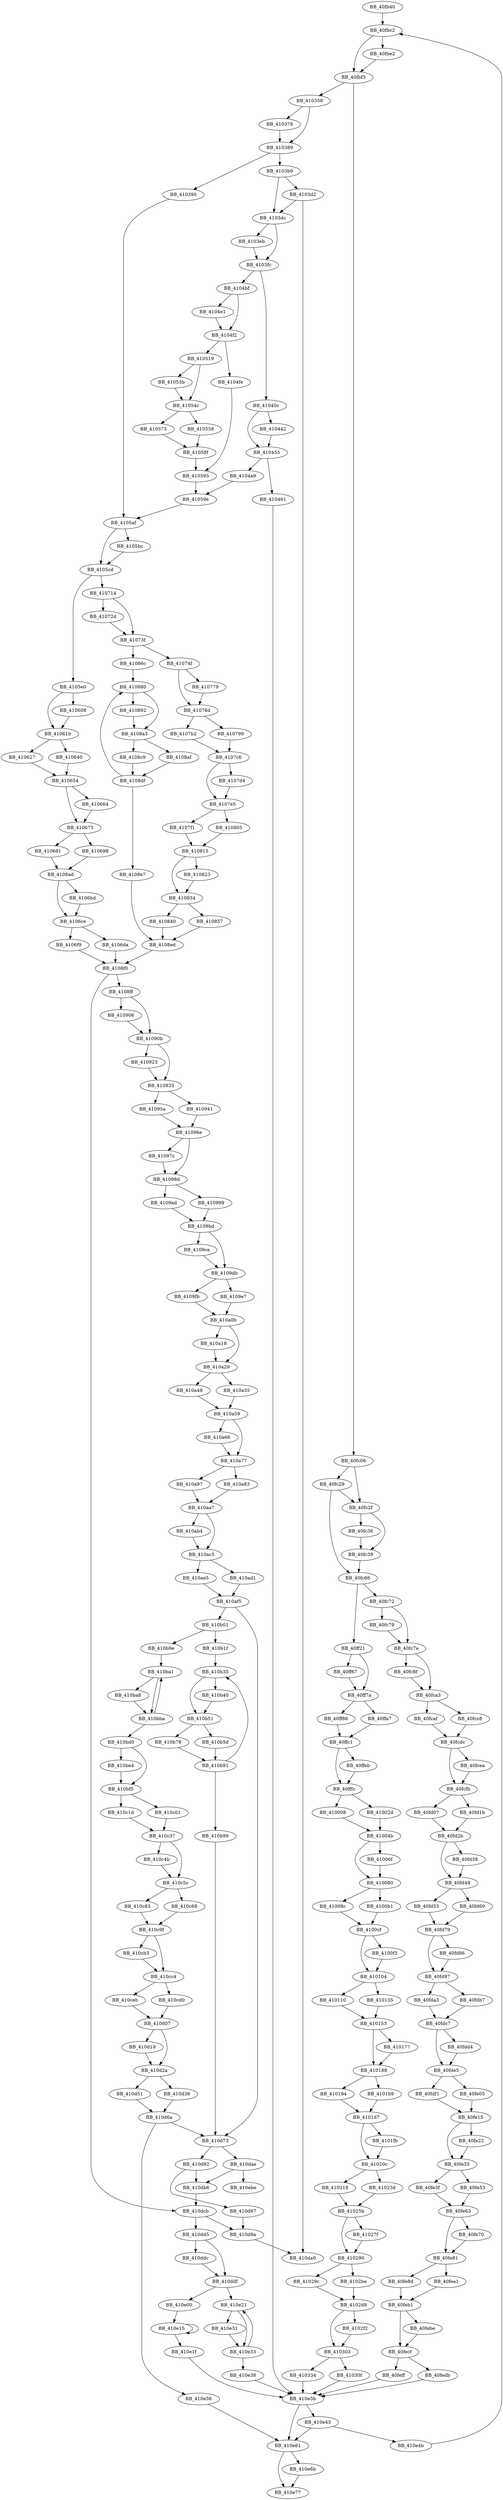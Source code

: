 DiGraph sub_40FB40{
BB_40fb40->BB_40fbc2
BB_40fbc2->BB_40fbe2
BB_40fbc2->BB_40fbf3
BB_40fbe2->BB_40fbf3
BB_40fbf3->BB_40fc06
BB_40fbf3->BB_410358
BB_40fc06->BB_40fc29
BB_40fc06->BB_40fc2f
BB_40fc29->BB_40fc2f
BB_40fc29->BB_40fc66
BB_40fc2f->BB_40fc36
BB_40fc2f->BB_40fc39
BB_40fc36->BB_40fc39
BB_40fc39->BB_40fc66
BB_40fc66->BB_40fc72
BB_40fc66->BB_40ff21
BB_40fc72->BB_40fc79
BB_40fc72->BB_40fc7e
BB_40fc79->BB_40fc7e
BB_40fc7e->BB_40fc8f
BB_40fc7e->BB_40fca3
BB_40fc8f->BB_40fca3
BB_40fca3->BB_40fcaf
BB_40fca3->BB_40fcc8
BB_40fcaf->BB_40fcdc
BB_40fcc8->BB_40fcdc
BB_40fcdc->BB_40fcea
BB_40fcdc->BB_40fcfb
BB_40fcea->BB_40fcfb
BB_40fcfb->BB_40fd07
BB_40fcfb->BB_40fd1b
BB_40fd07->BB_40fd2b
BB_40fd1b->BB_40fd2b
BB_40fd2b->BB_40fd38
BB_40fd2b->BB_40fd49
BB_40fd38->BB_40fd49
BB_40fd49->BB_40fd55
BB_40fd49->BB_40fd69
BB_40fd55->BB_40fd79
BB_40fd69->BB_40fd79
BB_40fd79->BB_40fd86
BB_40fd79->BB_40fd97
BB_40fd86->BB_40fd97
BB_40fd97->BB_40fda3
BB_40fd97->BB_40fdb7
BB_40fda3->BB_40fdc7
BB_40fdb7->BB_40fdc7
BB_40fdc7->BB_40fdd4
BB_40fdc7->BB_40fde5
BB_40fdd4->BB_40fde5
BB_40fde5->BB_40fdf1
BB_40fde5->BB_40fe05
BB_40fdf1->BB_40fe15
BB_40fe05->BB_40fe15
BB_40fe15->BB_40fe22
BB_40fe15->BB_40fe33
BB_40fe22->BB_40fe33
BB_40fe33->BB_40fe3f
BB_40fe33->BB_40fe53
BB_40fe3f->BB_40fe63
BB_40fe53->BB_40fe63
BB_40fe63->BB_40fe70
BB_40fe63->BB_40fe81
BB_40fe70->BB_40fe81
BB_40fe81->BB_40fe8d
BB_40fe81->BB_40fea1
BB_40fe8d->BB_40feb1
BB_40fea1->BB_40feb1
BB_40feb1->BB_40febe
BB_40feb1->BB_40fecf
BB_40febe->BB_40fecf
BB_40fecf->BB_40fedb
BB_40fecf->BB_40feff
BB_40fedb->BB_410e3b
BB_40feff->BB_410e3b
BB_40ff21->BB_40ff67
BB_40ff21->BB_40ff7a
BB_40ff67->BB_40ff7a
BB_40ff7a->BB_40ff86
BB_40ff7a->BB_40ffa7
BB_40ff86->BB_40ffc1
BB_40ffa7->BB_40ffc1
BB_40ffc1->BB_40ffeb
BB_40ffc1->BB_40fffc
BB_40ffeb->BB_40fffc
BB_40fffc->BB_410008
BB_40fffc->BB_41002d
BB_410008->BB_41004b
BB_41002d->BB_41004b
BB_41004b->BB_41006f
BB_41004b->BB_410080
BB_41006f->BB_410080
BB_410080->BB_41008c
BB_410080->BB_4100b1
BB_41008c->BB_4100cf
BB_4100b1->BB_4100cf
BB_4100cf->BB_4100f3
BB_4100cf->BB_410104
BB_4100f3->BB_410104
BB_410104->BB_410110
BB_410104->BB_410135
BB_410110->BB_410153
BB_410135->BB_410153
BB_410153->BB_410177
BB_410153->BB_410188
BB_410177->BB_410188
BB_410188->BB_410194
BB_410188->BB_4101b9
BB_410194->BB_4101d7
BB_4101b9->BB_4101d7
BB_4101d7->BB_4101fb
BB_4101d7->BB_41020c
BB_4101fb->BB_41020c
BB_41020c->BB_410218
BB_41020c->BB_41023d
BB_410218->BB_41025b
BB_41023d->BB_41025b
BB_41025b->BB_41027f
BB_41025b->BB_410290
BB_41027f->BB_410290
BB_410290->BB_41029c
BB_410290->BB_4102be
BB_41029c->BB_4102d9
BB_4102be->BB_4102d9
BB_4102d9->BB_4102f2
BB_4102d9->BB_410303
BB_4102f2->BB_410303
BB_410303->BB_41030f
BB_410303->BB_410334
BB_41030f->BB_410e3b
BB_410334->BB_410e3b
BB_410358->BB_410378
BB_410358->BB_410389
BB_410378->BB_410389
BB_410389->BB_410395
BB_410389->BB_4103b9
BB_410395->BB_4105af
BB_4103b9->BB_4103d2
BB_4103b9->BB_4103dc
BB_4103d2->BB_4103dc
BB_4103d2->BB_410da0
BB_4103dc->BB_4103eb
BB_4103dc->BB_4103fc
BB_4103eb->BB_4103fc
BB_4103fc->BB_41040c
BB_4103fc->BB_4104bf
BB_41040c->BB_410442
BB_41040c->BB_410455
BB_410442->BB_410455
BB_410455->BB_410461
BB_410455->BB_4104a9
BB_410461->BB_410e3b
BB_4104a9->BB_41059e
BB_4104bf->BB_4104e1
BB_4104bf->BB_4104f2
BB_4104e1->BB_4104f2
BB_4104f2->BB_4104fe
BB_4104f2->BB_410519
BB_4104fe->BB_410595
BB_410519->BB_41053b
BB_410519->BB_41054c
BB_41053b->BB_41054c
BB_41054c->BB_410558
BB_41054c->BB_410573
BB_410558->BB_41058f
BB_410573->BB_41058f
BB_41058f->BB_410595
BB_410595->BB_41059e
BB_41059e->BB_4105af
BB_4105af->BB_4105bc
BB_4105af->BB_4105cd
BB_4105bc->BB_4105cd
BB_4105cd->BB_4105e0
BB_4105cd->BB_410714
BB_4105e0->BB_410608
BB_4105e0->BB_41061b
BB_410608->BB_41061b
BB_41061b->BB_410627
BB_41061b->BB_410640
BB_410627->BB_410654
BB_410640->BB_410654
BB_410654->BB_410664
BB_410654->BB_410675
BB_410664->BB_410675
BB_410675->BB_410681
BB_410675->BB_410698
BB_410681->BB_4106ad
BB_410698->BB_4106ad
BB_4106ad->BB_4106bd
BB_4106ad->BB_4106ce
BB_4106bd->BB_4106ce
BB_4106ce->BB_4106da
BB_4106ce->BB_4106f9
BB_4106da->BB_4108f0
BB_4106f9->BB_4108f0
BB_410714->BB_41072d
BB_410714->BB_41073f
BB_41072d->BB_41073f
BB_41073f->BB_41074f
BB_41073f->BB_41086c
BB_41074f->BB_410779
BB_41074f->BB_41078d
BB_410779->BB_41078d
BB_41078d->BB_410799
BB_41078d->BB_4107b2
BB_410799->BB_4107c6
BB_4107b2->BB_4107c6
BB_4107c6->BB_4107d4
BB_4107c6->BB_4107e5
BB_4107d4->BB_4107e5
BB_4107e5->BB_4107f1
BB_4107e5->BB_410805
BB_4107f1->BB_410815
BB_410805->BB_410815
BB_410815->BB_410823
BB_410815->BB_410834
BB_410823->BB_410834
BB_410834->BB_410840
BB_410834->BB_410857
BB_410840->BB_4108ed
BB_410857->BB_4108ed
BB_41086c->BB_410880
BB_410880->BB_410892
BB_410880->BB_4108a3
BB_410892->BB_4108a3
BB_4108a3->BB_4108af
BB_4108a3->BB_4108c9
BB_4108af->BB_4108df
BB_4108c9->BB_4108df
BB_4108df->BB_410880
BB_4108df->BB_4108e7
BB_4108e7->BB_4108ed
BB_4108ed->BB_4108f0
BB_4108f0->BB_4108ff
BB_4108f0->BB_410dcb
BB_4108ff->BB_410906
BB_4108ff->BB_41090b
BB_410906->BB_41090b
BB_41090b->BB_410923
BB_41090b->BB_410935
BB_410923->BB_410935
BB_410935->BB_410941
BB_410935->BB_41095a
BB_410941->BB_41096e
BB_41095a->BB_41096e
BB_41096e->BB_41097c
BB_41096e->BB_41098d
BB_41097c->BB_41098d
BB_41098d->BB_410999
BB_41098d->BB_4109ad
BB_410999->BB_4109bd
BB_4109ad->BB_4109bd
BB_4109bd->BB_4109ca
BB_4109bd->BB_4109db
BB_4109ca->BB_4109db
BB_4109db->BB_4109e7
BB_4109db->BB_4109fb
BB_4109e7->BB_410a0b
BB_4109fb->BB_410a0b
BB_410a0b->BB_410a18
BB_410a0b->BB_410a29
BB_410a18->BB_410a29
BB_410a29->BB_410a35
BB_410a29->BB_410a49
BB_410a35->BB_410a59
BB_410a49->BB_410a59
BB_410a59->BB_410a66
BB_410a59->BB_410a77
BB_410a66->BB_410a77
BB_410a77->BB_410a83
BB_410a77->BB_410a97
BB_410a83->BB_410aa7
BB_410a97->BB_410aa7
BB_410aa7->BB_410ab4
BB_410aa7->BB_410ac5
BB_410ab4->BB_410ac5
BB_410ac5->BB_410ad1
BB_410ac5->BB_410ae5
BB_410ad1->BB_410af5
BB_410ae5->BB_410af5
BB_410af5->BB_410b01
BB_410af5->BB_410d73
BB_410b01->BB_410b1f
BB_410b01->BB_410b9e
BB_410b1f->BB_410b35
BB_410b35->BB_410b40
BB_410b35->BB_410b51
BB_410b40->BB_410b51
BB_410b51->BB_410b5d
BB_410b51->BB_410b78
BB_410b5d->BB_410b91
BB_410b78->BB_410b91
BB_410b91->BB_410b35
BB_410b91->BB_410b99
BB_410b99->BB_410d73
BB_410b9e->BB_410ba1
BB_410ba1->BB_410ba8
BB_410ba1->BB_410bba
BB_410ba8->BB_410bba
BB_410bba->BB_410ba1
BB_410bba->BB_410bd0
BB_410bd0->BB_410be4
BB_410bd0->BB_410bf5
BB_410be4->BB_410bf5
BB_410bf5->BB_410c01
BB_410bf5->BB_410c1d
BB_410c01->BB_410c37
BB_410c1d->BB_410c37
BB_410c37->BB_410c4b
BB_410c37->BB_410c5c
BB_410c4b->BB_410c5c
BB_410c5c->BB_410c68
BB_410c5c->BB_410c83
BB_410c68->BB_410c9f
BB_410c83->BB_410c9f
BB_410c9f->BB_410cb3
BB_410c9f->BB_410cc4
BB_410cb3->BB_410cc4
BB_410cc4->BB_410cd0
BB_410cc4->BB_410ceb
BB_410cd0->BB_410d07
BB_410ceb->BB_410d07
BB_410d07->BB_410d19
BB_410d07->BB_410d2a
BB_410d19->BB_410d2a
BB_410d2a->BB_410d36
BB_410d2a->BB_410d51
BB_410d36->BB_410d6a
BB_410d51->BB_410d6a
BB_410d6a->BB_410d73
BB_410d6a->BB_410e56
BB_410d73->BB_410d92
BB_410d73->BB_410dae
BB_410d92->BB_410d97
BB_410d92->BB_410db6
BB_410d97->BB_410d9a
BB_410d9a->BB_410da0
BB_410dae->BB_410db6
BB_410dae->BB_410ebe
BB_410db6->BB_410dcb
BB_410dcb->BB_410d9a
BB_410dcb->BB_410dd5
BB_410dd5->BB_410ddc
BB_410dd5->BB_410ddf
BB_410ddc->BB_410ddf
BB_410ddf->BB_410e00
BB_410ddf->BB_410e21
BB_410e00->BB_410e15
BB_410e15->BB_410e15
BB_410e15->BB_410e1f
BB_410e1f->BB_410e3b
BB_410e21->BB_410e31
BB_410e21->BB_410e33
BB_410e31->BB_410e33
BB_410e33->BB_410e21
BB_410e33->BB_410e38
BB_410e38->BB_410e3b
BB_410e3b->BB_410e43
BB_410e3b->BB_410e61
BB_410e43->BB_410e4b
BB_410e43->BB_410e61
BB_410e4b->BB_40fbc2
BB_410e56->BB_410e61
BB_410e61->BB_410e6b
BB_410e61->BB_410e77
BB_410e6b->BB_410e77
}
